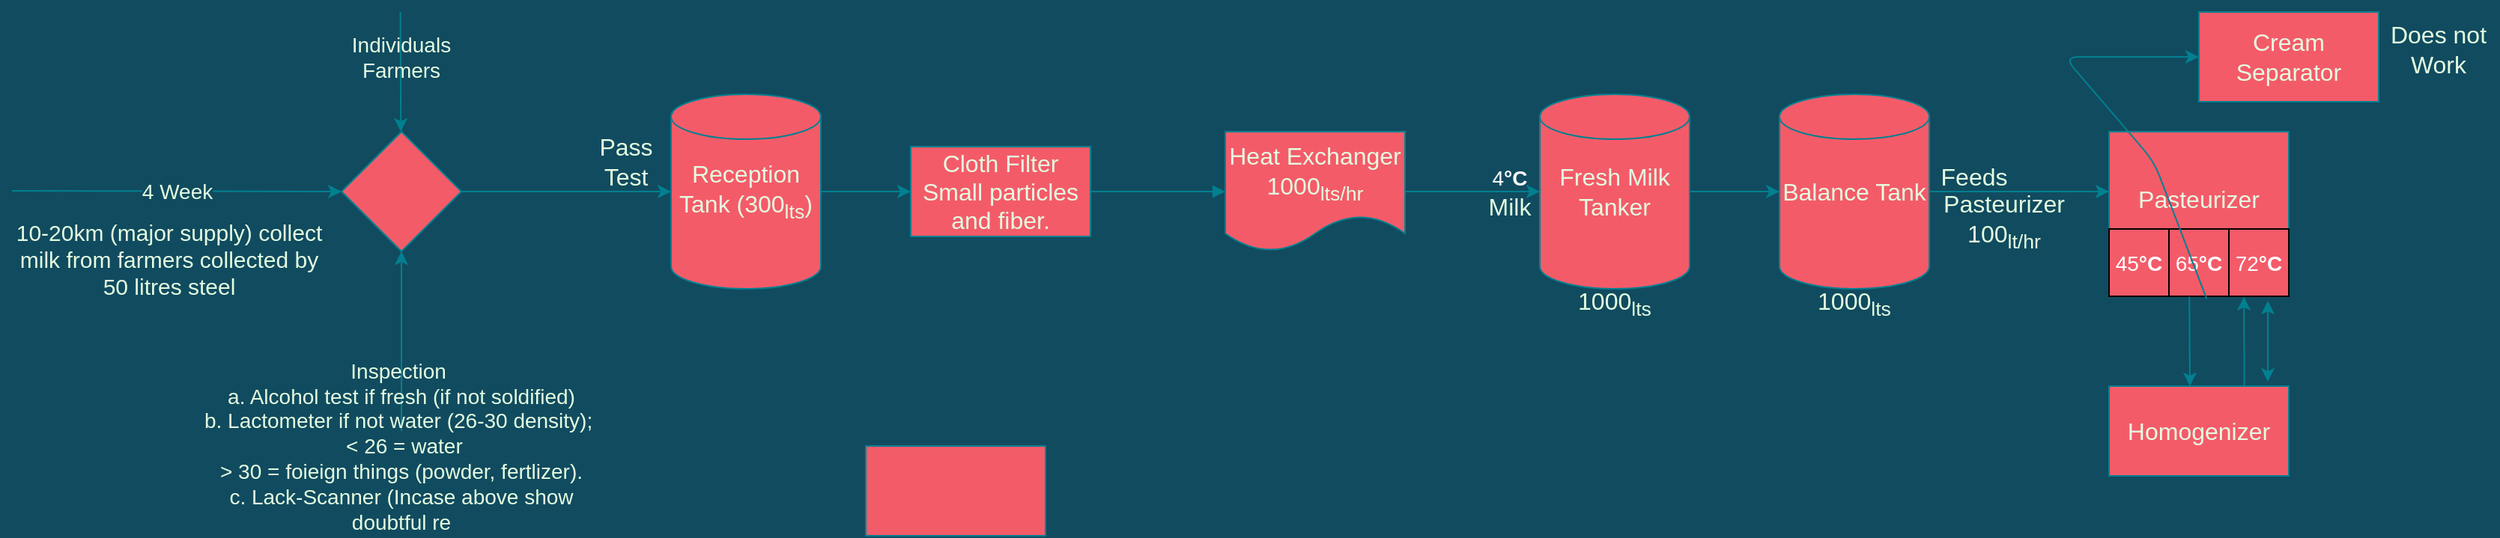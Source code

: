 <mxfile version="13.6.4" type="github">
  <diagram id="eOXbC0yHjLSWk24R0SAp" name="Page-1">
    <mxGraphModel dx="708" dy="413" grid="1" gridSize="10" guides="1" tooltips="1" connect="1" arrows="1" fold="1" page="0" pageScale="1" pageWidth="1200" pageHeight="1600" background="#114B5F" math="0" shadow="0">
      <root>
        <mxCell id="0" />
        <mxCell id="1" parent="0" />
        <mxCell id="5pKVukqXBjBuUZWrbyZg-41" style="edgeStyle=orthogonalEdgeStyle;curved=0;rounded=1;sketch=0;orthogonalLoop=1;jettySize=auto;html=1;strokeColor=#028090;fillColor=#F45B69;fontSize=16;fontColor=#E4FDE1;labelPosition=center;verticalLabelPosition=middle;align=center;verticalAlign=middle;" parent="1" source="5pKVukqXBjBuUZWrbyZg-1" edge="1">
          <mxGeometry relative="1" as="geometry">
            <mxPoint x="520" y="150" as="targetPoint" />
          </mxGeometry>
        </mxCell>
        <mxCell id="5pKVukqXBjBuUZWrbyZg-1" value="" style="rhombus;whiteSpace=wrap;html=1;fillColor=#F45B69;strokeColor=#028090;fontColor=#E4FDE1;labelPosition=center;verticalLabelPosition=middle;align=center;verticalAlign=middle;" parent="1" vertex="1">
          <mxGeometry x="300" y="110" width="80" height="80" as="geometry" />
        </mxCell>
        <mxCell id="5pKVukqXBjBuUZWrbyZg-3" value="" style="endArrow=classic;html=1;labelBackgroundColor=#114B5F;strokeColor=#028090;fontColor=#E4FDE1;entryX=0;entryY=0.5;entryDx=0;entryDy=0;labelPosition=center;verticalLabelPosition=middle;align=center;verticalAlign=middle;" parent="1" target="5pKVukqXBjBuUZWrbyZg-1" edge="1">
          <mxGeometry relative="1" as="geometry">
            <mxPoint x="80" y="149.5" as="sourcePoint" />
            <mxPoint x="180" y="149.5" as="targetPoint" />
          </mxGeometry>
        </mxCell>
        <mxCell id="5pKVukqXBjBuUZWrbyZg-4" value="4 Week" style="edgeLabel;resizable=0;html=1;align=center;verticalAlign=middle;labelBackgroundColor=#114B5F;fontColor=#E4FDE1;fontSize=14;labelPosition=center;verticalLabelPosition=middle;" parent="5pKVukqXBjBuUZWrbyZg-3" connectable="0" vertex="1">
          <mxGeometry relative="1" as="geometry" />
        </mxCell>
        <mxCell id="5pKVukqXBjBuUZWrbyZg-5" value="10-20km (major supply) collect milk from farmers collected by 50 litres steel" style="text;html=1;strokeColor=none;fillColor=none;align=center;verticalAlign=middle;whiteSpace=wrap;rounded=0;fontColor=#E4FDE1;fontSize=15;labelPosition=center;verticalLabelPosition=middle;" parent="1" vertex="1">
          <mxGeometry x="80" y="190" width="210" height="10" as="geometry" />
        </mxCell>
        <mxCell id="5pKVukqXBjBuUZWrbyZg-19" value="" style="endArrow=classic;html=1;strokeColor=#028090;fillColor=#F45B69;fontSize=14;fontColor=#E4FDE1;labelPosition=center;verticalLabelPosition=middle;align=center;verticalAlign=middle;" parent="1" edge="1">
          <mxGeometry width="50" height="50" relative="1" as="geometry">
            <mxPoint x="339.29" y="30" as="sourcePoint" />
            <mxPoint x="339.58" y="110" as="targetPoint" />
          </mxGeometry>
        </mxCell>
        <mxCell id="5pKVukqXBjBuUZWrbyZg-21" value="Individuals Farmers" style="text;html=1;strokeColor=none;fillColor=none;align=center;verticalAlign=middle;whiteSpace=wrap;rounded=0;sketch=0;fontSize=14;fontColor=#E4FDE1;labelPosition=center;verticalLabelPosition=middle;" parent="1" vertex="1">
          <mxGeometry x="320" y="50" width="40" height="20" as="geometry" />
        </mxCell>
        <mxCell id="5pKVukqXBjBuUZWrbyZg-34" style="edgeStyle=orthogonalEdgeStyle;curved=0;rounded=1;sketch=0;orthogonalLoop=1;jettySize=auto;html=1;entryX=0.5;entryY=1;entryDx=0;entryDy=0;strokeColor=#028090;fillColor=#F45B69;fontSize=16;fontColor=#E4FDE1;labelPosition=center;verticalLabelPosition=middle;align=center;verticalAlign=middle;" parent="1" source="5pKVukqXBjBuUZWrbyZg-24" target="5pKVukqXBjBuUZWrbyZg-1" edge="1">
          <mxGeometry relative="1" as="geometry" />
        </mxCell>
        <mxCell id="5pKVukqXBjBuUZWrbyZg-24" value="Inspection&amp;nbsp;&lt;br&gt;a. Alcohol test if fresh (if not soldified)&lt;br&gt;b. Lactometer if not water (26-30 density);&amp;nbsp; &amp;nbsp;&amp;lt; 26 = water &lt;br&gt;&amp;gt; 30 = foieign things (powder, fertlizer).&lt;br&gt;c. Lack-Scanner (Incase above show doubtful re" style="text;html=1;strokeColor=none;fillColor=none;align=center;verticalAlign=middle;whiteSpace=wrap;rounded=0;sketch=0;fontSize=14;fontColor=#E4FDE1;labelPosition=center;verticalLabelPosition=middle;" parent="1" vertex="1">
          <mxGeometry x="200" y="310" width="280" height="20" as="geometry" />
        </mxCell>
        <mxCell id="5pKVukqXBjBuUZWrbyZg-37" value="Pass Test" style="text;html=1;strokeColor=none;fillColor=none;align=center;verticalAlign=middle;whiteSpace=wrap;rounded=0;sketch=0;fontSize=16;fontColor=#E4FDE1;labelPosition=center;verticalLabelPosition=middle;" parent="1" vertex="1">
          <mxGeometry x="470" y="120" width="40" height="20" as="geometry" />
        </mxCell>
        <mxCell id="5pKVukqXBjBuUZWrbyZg-43" style="edgeStyle=orthogonalEdgeStyle;curved=0;rounded=1;sketch=0;orthogonalLoop=1;jettySize=auto;html=1;strokeColor=#028090;fillColor=#F45B69;fontSize=16;fontColor=#E4FDE1;entryX=0;entryY=0.5;entryDx=0;entryDy=0;labelPosition=center;verticalLabelPosition=middle;align=center;verticalAlign=middle;" parent="1" source="KhGTxi3iFuRsWlM9OwG6-16" edge="1" target="5pKVukqXBjBuUZWrbyZg-45">
          <mxGeometry relative="1" as="geometry">
            <mxPoint x="810" y="150" as="targetPoint" />
            <mxPoint x="640" y="150" as="sourcePoint" />
          </mxGeometry>
        </mxCell>
        <mxCell id="5pKVukqXBjBuUZWrbyZg-45" value="Cloth Filter&lt;br&gt;Small particles&lt;br&gt;and fiber." style="rounded=0;whiteSpace=wrap;html=1;sketch=0;strokeColor=#028090;fillColor=#F45B69;fontSize=16;fontColor=#E4FDE1;labelPosition=center;verticalLabelPosition=middle;align=center;verticalAlign=middle;" parent="1" vertex="1">
          <mxGeometry x="680" y="120" width="120" height="60" as="geometry" />
        </mxCell>
        <mxCell id="UUfqp5zau8kcQlaUnb6R-1" value="" style="html=1;verticalAlign=middle;endArrow=block;strokeColor=#028090;fillColor=#F45B69;fontSize=16;fontColor=#E4FDE1;exitX=1;exitY=0.5;exitDx=0;exitDy=0;labelPosition=center;verticalLabelPosition=middle;align=center;" edge="1" parent="1" source="5pKVukqXBjBuUZWrbyZg-45">
          <mxGeometry width="80" relative="1" as="geometry">
            <mxPoint x="970" y="149.5" as="sourcePoint" />
            <mxPoint x="890" y="150" as="targetPoint" />
            <mxPoint as="offset" />
          </mxGeometry>
        </mxCell>
        <mxCell id="KhGTxi3iFuRsWlM9OwG6-7" style="edgeStyle=orthogonalEdgeStyle;curved=0;rounded=1;sketch=0;orthogonalLoop=1;jettySize=auto;html=1;entryX=0;entryY=0.5;entryDx=0;entryDy=0;strokeColor=#028090;fillColor=#F45B69;fontSize=16;fontColor=#E4FDE1;labelPosition=center;verticalLabelPosition=middle;align=center;verticalAlign=middle;" edge="1" parent="1">
          <mxGeometry relative="1" as="geometry">
            <mxPoint x="1010" y="150" as="sourcePoint" />
            <mxPoint x="1100" y="150" as="targetPoint" />
          </mxGeometry>
        </mxCell>
        <mxCell id="UUfqp5zau8kcQlaUnb6R-62" value="" style="rounded=0;whiteSpace=wrap;html=1;sketch=0;strokeColor=#028090;fillColor=#F45B69;fontSize=16;fontColor=#E4FDE1;labelPosition=center;verticalLabelPosition=middle;align=center;verticalAlign=middle;" vertex="1" parent="1">
          <mxGeometry x="650" y="320" width="120" height="60" as="geometry" />
        </mxCell>
        <mxCell id="KhGTxi3iFuRsWlM9OwG6-16" value="Reception Tank (300&lt;sub&gt;lts&lt;/sub&gt;)" style="shape=cylinder2;whiteSpace=wrap;html=1;boundedLbl=1;backgroundOutline=1;size=15;rounded=0;sketch=0;strokeColor=#028090;fillColor=#F45B69;fontSize=16;fontColor=#E4FDE1;labelPosition=center;verticalLabelPosition=middle;align=center;verticalAlign=middle;" vertex="1" parent="1">
          <mxGeometry x="520" y="85" width="100" height="130" as="geometry" />
        </mxCell>
        <mxCell id="KhGTxi3iFuRsWlM9OwG6-17" value="Heat Exchanger 1000&lt;sub&gt;lts/hr&lt;/sub&gt;" style="shape=document;whiteSpace=wrap;html=1;boundedLbl=1;rounded=0;sketch=0;strokeColor=#028090;fillColor=#F45B69;fontSize=16;fontColor=#E4FDE1;labelPosition=center;verticalLabelPosition=middle;align=center;verticalAlign=middle;" vertex="1" parent="1">
          <mxGeometry x="890" y="110" width="120" height="80" as="geometry" />
        </mxCell>
        <mxCell id="KhGTxi3iFuRsWlM9OwG6-18" value="&lt;span style=&quot;font-family: &amp;#34;arial&amp;#34; , sans-serif ; font-size: 14px ; text-align: left&quot;&gt;&lt;font color=&quot;#ffffff&quot;&gt;4&lt;/font&gt;&lt;/span&gt;&lt;b style=&quot;font-family: &amp;#34;arial&amp;#34; , sans-serif ; font-size: 14px ; text-align: left&quot;&gt;&lt;font color=&quot;#ffffff&quot;&gt;°C&lt;/font&gt;&lt;/b&gt;" style="text;html=1;strokeColor=none;fillColor=none;align=center;verticalAlign=middle;whiteSpace=wrap;rounded=0;sketch=0;fontSize=16;fontColor=#E4FDE1;labelPosition=center;verticalLabelPosition=middle;" vertex="1" parent="1">
          <mxGeometry x="1060" y="130" width="40" height="20" as="geometry" />
        </mxCell>
        <mxCell id="KhGTxi3iFuRsWlM9OwG6-20" value="Milk" style="text;html=1;strokeColor=none;fillColor=none;align=center;verticalAlign=middle;whiteSpace=wrap;rounded=0;sketch=0;fontSize=16;fontColor=#E4FDE1;" vertex="1" parent="1">
          <mxGeometry x="1060" y="150" width="40" height="20" as="geometry" />
        </mxCell>
        <mxCell id="KhGTxi3iFuRsWlM9OwG6-25" style="edgeStyle=orthogonalEdgeStyle;curved=0;rounded=1;sketch=0;orthogonalLoop=1;jettySize=auto;html=1;strokeColor=#028090;fillColor=#F45B69;fontSize=16;fontColor=#E4FDE1;" edge="1" parent="1" source="KhGTxi3iFuRsWlM9OwG6-21" target="KhGTxi3iFuRsWlM9OwG6-24">
          <mxGeometry relative="1" as="geometry" />
        </mxCell>
        <mxCell id="KhGTxi3iFuRsWlM9OwG6-21" value="Fresh Milk Tanker" style="shape=cylinder2;whiteSpace=wrap;html=1;boundedLbl=1;backgroundOutline=1;size=15;rounded=0;sketch=0;strokeColor=#028090;fillColor=#F45B69;fontSize=16;fontColor=#E4FDE1;labelPosition=center;verticalLabelPosition=middle;align=center;verticalAlign=middle;" vertex="1" parent="1">
          <mxGeometry x="1100" y="85" width="100" height="130" as="geometry" />
        </mxCell>
        <mxCell id="KhGTxi3iFuRsWlM9OwG6-22" value="1000&lt;sub&gt;lts&lt;/sub&gt;" style="text;html=1;strokeColor=none;fillColor=none;align=center;verticalAlign=middle;whiteSpace=wrap;rounded=0;sketch=0;fontSize=16;fontColor=#E4FDE1;" vertex="1" parent="1">
          <mxGeometry x="1130" y="215" width="40" height="20" as="geometry" />
        </mxCell>
        <mxCell id="KhGTxi3iFuRsWlM9OwG6-24" value="Balance Tank" style="shape=cylinder2;whiteSpace=wrap;html=1;boundedLbl=1;backgroundOutline=1;size=15;rounded=0;sketch=0;strokeColor=#028090;fillColor=#F45B69;fontSize=16;fontColor=#E4FDE1;labelPosition=center;verticalLabelPosition=middle;align=center;verticalAlign=middle;" vertex="1" parent="1">
          <mxGeometry x="1260" y="85" width="100" height="130" as="geometry" />
        </mxCell>
        <mxCell id="KhGTxi3iFuRsWlM9OwG6-26" value="1000&lt;sub&gt;lts&lt;/sub&gt;" style="text;html=1;strokeColor=none;fillColor=none;align=center;verticalAlign=middle;whiteSpace=wrap;rounded=0;sketch=0;fontSize=16;fontColor=#E4FDE1;" vertex="1" parent="1">
          <mxGeometry x="1290" y="215" width="40" height="20" as="geometry" />
        </mxCell>
        <mxCell id="KhGTxi3iFuRsWlM9OwG6-28" style="edgeStyle=orthogonalEdgeStyle;curved=0;rounded=1;sketch=0;orthogonalLoop=1;jettySize=auto;html=1;strokeColor=#028090;fillColor=#F45B69;fontSize=16;fontColor=#E4FDE1;" edge="1" parent="1">
          <mxGeometry relative="1" as="geometry">
            <mxPoint x="1360" y="150" as="sourcePoint" />
            <mxPoint x="1480" y="150" as="targetPoint" />
          </mxGeometry>
        </mxCell>
        <mxCell id="KhGTxi3iFuRsWlM9OwG6-29" value="Feeds" style="text;html=1;strokeColor=none;fillColor=none;align=center;verticalAlign=middle;whiteSpace=wrap;rounded=0;sketch=0;fontSize=16;fontColor=#E4FDE1;" vertex="1" parent="1">
          <mxGeometry x="1370" y="130" width="40" height="20" as="geometry" />
        </mxCell>
        <mxCell id="KhGTxi3iFuRsWlM9OwG6-30" value="Pasteurizer&lt;br&gt;100&lt;sub&gt;lt/hr&lt;/sub&gt;" style="text;html=1;strokeColor=none;fillColor=none;align=center;verticalAlign=middle;whiteSpace=wrap;rounded=0;sketch=0;fontSize=16;fontColor=#E4FDE1;" vertex="1" parent="1">
          <mxGeometry x="1390" y="160" width="40" height="20" as="geometry" />
        </mxCell>
        <mxCell id="KhGTxi3iFuRsWlM9OwG6-36" value="Pasteurizer&lt;br&gt;&lt;br&gt;" style="rounded=0;whiteSpace=wrap;html=1;sketch=0;strokeColor=#028090;fillColor=#F45B69;fontSize=16;fontColor=#E4FDE1;" vertex="1" parent="1">
          <mxGeometry x="1480" y="110" width="120" height="110" as="geometry" />
        </mxCell>
        <mxCell id="KhGTxi3iFuRsWlM9OwG6-31" value="" style="shape=table;html=1;whiteSpace=wrap;startSize=0;container=1;collapsible=0;childLayout=tableLayout;fillColor=#F45B69;" vertex="1" parent="1">
          <mxGeometry x="1480" y="175" width="120" height="45" as="geometry" />
        </mxCell>
        <mxCell id="KhGTxi3iFuRsWlM9OwG6-32" value="" style="shape=partialRectangle;html=1;whiteSpace=wrap;collapsible=0;dropTarget=0;pointerEvents=0;fillColor=none;top=0;left=0;bottom=0;right=0;points=[[0,0.5],[1,0.5]];portConstraint=eastwest;" vertex="1" parent="KhGTxi3iFuRsWlM9OwG6-31">
          <mxGeometry width="120" height="45" as="geometry" />
        </mxCell>
        <mxCell id="KhGTxi3iFuRsWlM9OwG6-33" value="&lt;span style=&quot;color: rgb(228 , 253 , 225) ; font-family: &amp;#34;arial&amp;#34; , sans-serif ; font-size: 14px ; text-align: left&quot;&gt;&lt;font color=&quot;#ffffff&quot;&gt;45&lt;/font&gt;&lt;/span&gt;&lt;b style=&quot;color: rgb(228 , 253 , 225) ; font-family: &amp;#34;arial&amp;#34; , sans-serif ; font-size: 14px ; text-align: left&quot;&gt;&lt;font color=&quot;#ffffff&quot;&gt;°C&lt;/font&gt;&lt;/b&gt;" style="shape=partialRectangle;html=1;whiteSpace=wrap;connectable=0;overflow=hidden;fillColor=none;top=0;left=0;bottom=0;right=0;" vertex="1" parent="KhGTxi3iFuRsWlM9OwG6-32">
          <mxGeometry width="40" height="45" as="geometry" />
        </mxCell>
        <mxCell id="KhGTxi3iFuRsWlM9OwG6-34" value="&lt;span style=&quot;color: rgb(228 , 253 , 225) ; font-family: &amp;#34;arial&amp;#34; , sans-serif ; font-size: 14px ; text-align: left&quot;&gt;&lt;font color=&quot;#ffffff&quot;&gt;65&lt;b&gt;°C&lt;/b&gt;&lt;/font&gt;&lt;/span&gt;" style="shape=partialRectangle;html=1;whiteSpace=wrap;connectable=0;overflow=hidden;fillColor=none;top=0;left=0;bottom=0;right=0;" vertex="1" parent="KhGTxi3iFuRsWlM9OwG6-32">
          <mxGeometry x="40" width="40" height="45" as="geometry" />
        </mxCell>
        <mxCell id="KhGTxi3iFuRsWlM9OwG6-35" value="&lt;span style=&quot;color: rgb(228 , 253 , 225) ; font-family: &amp;#34;arial&amp;#34; , sans-serif ; font-size: 14px ; text-align: left&quot;&gt;&lt;font color=&quot;#ffffff&quot;&gt;72&lt;b&gt;°C&lt;/b&gt;&lt;/font&gt;&lt;/span&gt;" style="shape=partialRectangle;html=1;whiteSpace=wrap;connectable=0;overflow=hidden;fillColor=none;top=0;left=0;bottom=0;right=0;" vertex="1" parent="KhGTxi3iFuRsWlM9OwG6-32">
          <mxGeometry x="80" width="40" height="45" as="geometry" />
        </mxCell>
        <mxCell id="KhGTxi3iFuRsWlM9OwG6-38" value="" style="endArrow=classic;html=1;strokeColor=#028090;fillColor=#F45B69;fontSize=16;fontColor=#E4FDE1;exitX=0.544;exitY=1.044;exitDx=0;exitDy=0;exitPerimeter=0;" edge="1" parent="1" source="KhGTxi3iFuRsWlM9OwG6-32">
          <mxGeometry width="50" height="50" relative="1" as="geometry">
            <mxPoint x="1590" y="260" as="sourcePoint" />
            <mxPoint x="1540" y="60" as="targetPoint" />
            <Array as="points">
              <mxPoint x="1510" y="130" />
              <mxPoint x="1450" y="60" />
            </Array>
          </mxGeometry>
        </mxCell>
        <mxCell id="KhGTxi3iFuRsWlM9OwG6-39" value="Cream Separator" style="rounded=0;whiteSpace=wrap;html=1;sketch=0;strokeColor=#028090;fillColor=#F45B69;fontSize=16;fontColor=#E4FDE1;" vertex="1" parent="1">
          <mxGeometry x="1540" y="30" width="120" height="60" as="geometry" />
        </mxCell>
        <mxCell id="KhGTxi3iFuRsWlM9OwG6-40" value="Does not Work" style="text;html=1;strokeColor=none;fillColor=none;align=center;verticalAlign=middle;whiteSpace=wrap;rounded=0;sketch=0;fontSize=16;fontColor=#E4FDE1;rotation=0;" vertex="1" parent="1">
          <mxGeometry x="1660" y="40" width="80" height="30" as="geometry" />
        </mxCell>
        <mxCell id="KhGTxi3iFuRsWlM9OwG6-41" value="" style="endArrow=classic;html=1;strokeColor=#028090;fillColor=#F45B69;fontSize=16;fontColor=#E4FDE1;exitX=0.447;exitY=1.007;exitDx=0;exitDy=0;exitPerimeter=0;" edge="1" parent="1" source="KhGTxi3iFuRsWlM9OwG6-32">
          <mxGeometry width="50" height="50" relative="1" as="geometry">
            <mxPoint x="1515" y="300" as="sourcePoint" />
            <mxPoint x="1534" y="280" as="targetPoint" />
          </mxGeometry>
        </mxCell>
        <mxCell id="KhGTxi3iFuRsWlM9OwG6-42" value="Homogenizer" style="rounded=0;whiteSpace=wrap;html=1;sketch=0;strokeColor=#028090;fillColor=#F45B69;fontSize=16;fontColor=#E4FDE1;" vertex="1" parent="1">
          <mxGeometry x="1480" y="280" width="120" height="60" as="geometry" />
        </mxCell>
        <mxCell id="KhGTxi3iFuRsWlM9OwG6-43" value="" style="endArrow=classic;html=1;strokeColor=#028090;fillColor=#F45B69;fontSize=16;fontColor=#E4FDE1;exitX=0.447;exitY=1.007;exitDx=0;exitDy=0;exitPerimeter=0;" edge="1" parent="1">
          <mxGeometry width="50" height="50" relative="1" as="geometry">
            <mxPoint x="1570.36" y="280" as="sourcePoint" />
            <mxPoint x="1570.0" y="220.315" as="targetPoint" />
          </mxGeometry>
        </mxCell>
        <mxCell id="KhGTxi3iFuRsWlM9OwG6-44" value="" style="endArrow=classic;startArrow=classic;html=1;strokeColor=#028090;fillColor=#F45B69;fontSize=16;fontColor=#E4FDE1;" edge="1" parent="1">
          <mxGeometry width="50" height="50" relative="1" as="geometry">
            <mxPoint x="1586" y="277" as="sourcePoint" />
            <mxPoint x="1586" y="223" as="targetPoint" />
            <Array as="points">
              <mxPoint x="1586" y="250" />
            </Array>
          </mxGeometry>
        </mxCell>
      </root>
    </mxGraphModel>
  </diagram>
</mxfile>
